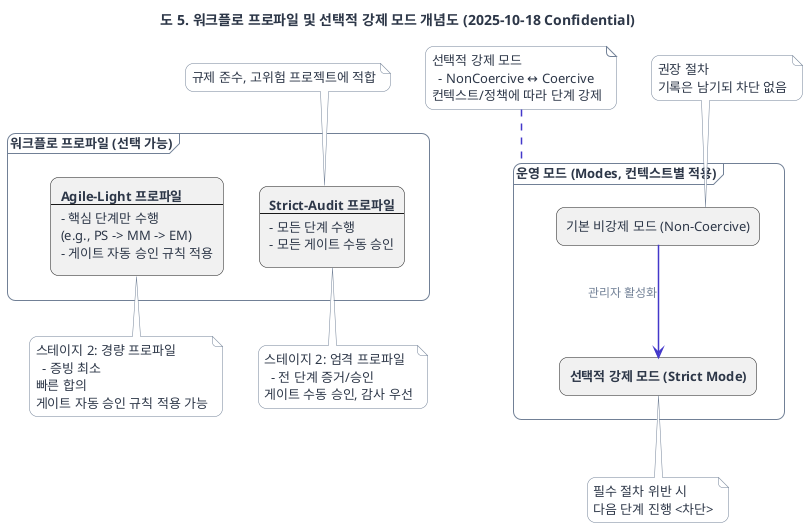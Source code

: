 @startuml

title 도 5. 워크플로 프로파일 및 선택적 강제 모드 개념도 (2025-10-18 Confidential)

'================================================================
' Worflogy.com Website Theme for PlantUML
'================================================================

'// 1. 전역 스타일 (Global Style & Fonts) //
skinparam backgroundColor #ffffff
skinparam defaultFontName "Pretendard"
skinparam defaultFontSize 13
skinparam defaultFontColor #2D3748
skinparam shadowing false
skinparam roundCorner 16

'// 2. 화살표 및 연결선 스타일 (Arrow & Connector Style) //
skinparam ArrowColor #718096
skinparam ArrowThickness 1.5
skinparam ArrowFontColor #718096
skinparam ArrowFontSize 12
skinparam linetype ortho

'// 3. 기본 요소 스타일 (Standard Elements Style) //
skinparam card {
  BackgroundColor #ffffff
  BorderColor #718096
}
skinparam note {
  BackgroundColor #ffffff
  BorderColor #718096
  FontColor #2D3748
}
skinparam component {
  BackgroundColor #ffffff
  BorderColor #718096
}
skinparam package {
  BackgroundColor #ffffff
  BorderColor #718096
}
skinparam database {
  BackgroundColor #ffffff
  BorderColor #718096
}
' [추가] 파티션(Partition) 스타일 정의
skinparam partition {
  BackgroundColor #F4F6F8 ' 웹사이트의 연한 배경색으로 구분감 부여
  BorderColor #718096
  FontColor #2D3748
}

'// 4. 강조 요소 스타일 (Accent Elements Style) //
skinparam actor {
  BackgroundColor #4338CA
  BorderColor #4338CA
  FontColor #ffffff
}
skinparam participant {
  BackgroundColor #4338CA
  BorderColor #4338CA
  FontColor #ffffff
}
skinparam usecase {
  BackgroundColor #ffffff
  BorderColor #4338CA
  ArrowColor #4338CA
}
skinparam activity {
  BackgroundColor #ffffff
  BorderColor #4338CA
  FontColor #2D3748
}

'// 5. 클래스 다이어그램 스타일 (Class Diagram Style) //
skinparam class {
  BackgroundColor #ffffff
  BorderColor #718096 ' [수정] 테두리 색상 변경
  HeaderBackgroundColor #4338CA
  FontColor #ffffff
  AttributeFontColor #2D3748
  AttributeFontSize 12
}

'================================================================

' Layout: Place frames side-by-side for clarity
frame "워크플로 프로파일 (선택 가능)" as Profiles {
  rectangle "<b>Agile-Light 프로파일</b>\n--\n- 핵심 단계만 수행\n(e.g., PS -> MM -> EM)\n- 게이트 자동 승인 규칙 적용" as Agile
  rectangle "<b>Strict-Audit 프로파일</b>\n--\n- 모든 단계 수행\n- 모든 게이트 수동 승인" as Strict
}

frame "운영 모드 (Modes, 컨텍스트별 적용)" as Modes {
  rectangle "기본 비강제 모드 (Non-Coercive)" as NonCoercive
  rectangle "<b>선택적 강제 모드 (Strict Mode)</b>" as Coercive
}

' Position frames next to each other
Profiles -[hidden]right- Modes

' Connection within the 'Modes' frame
NonCoercive -down-> Coercive : 관리자 활성화

' Notes for context
note top of Strict
  규제 준수, 고위험 프로젝트에 적합
end note

note bottom of Coercive
  필수 절차 위반 시
  다음 단계 진행 <차단>
end note

note bottom of Agile
  스테이지 2: 경량 프로파일
    - 증빙 최소
  빠른 합의
  게이트 자동 승인 규칙 적용 가능
end note

note bottom of Strict
  스테이지 2: 엄격 프로파일
    - 전 단계 증거/승인
  게이트 수동 승인, 감사 우선
end note

note top of Modes
  선택적 강제 모드
    - NonCoercive ↔ Coercive
  컨텍스트/정책에 따라 단계 강제
end note

note top of NonCoercive
  권장 절차
  기록은 남기되 차단 없음
end note

@enduml
